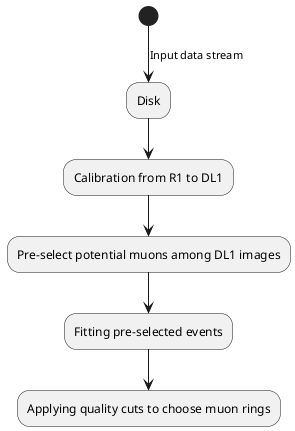 @startuml
(*) --> [Input data stream] Disk

        --> "Calibration from R1 to DL1"

        --> "Pre-select potential muons among DL1 images"
    
        --> "Fitting pre-selected events"
        
        --> "Applying quality cuts to choose muon rings"
       
        '--> "Store optical efficiency"



@enduml



